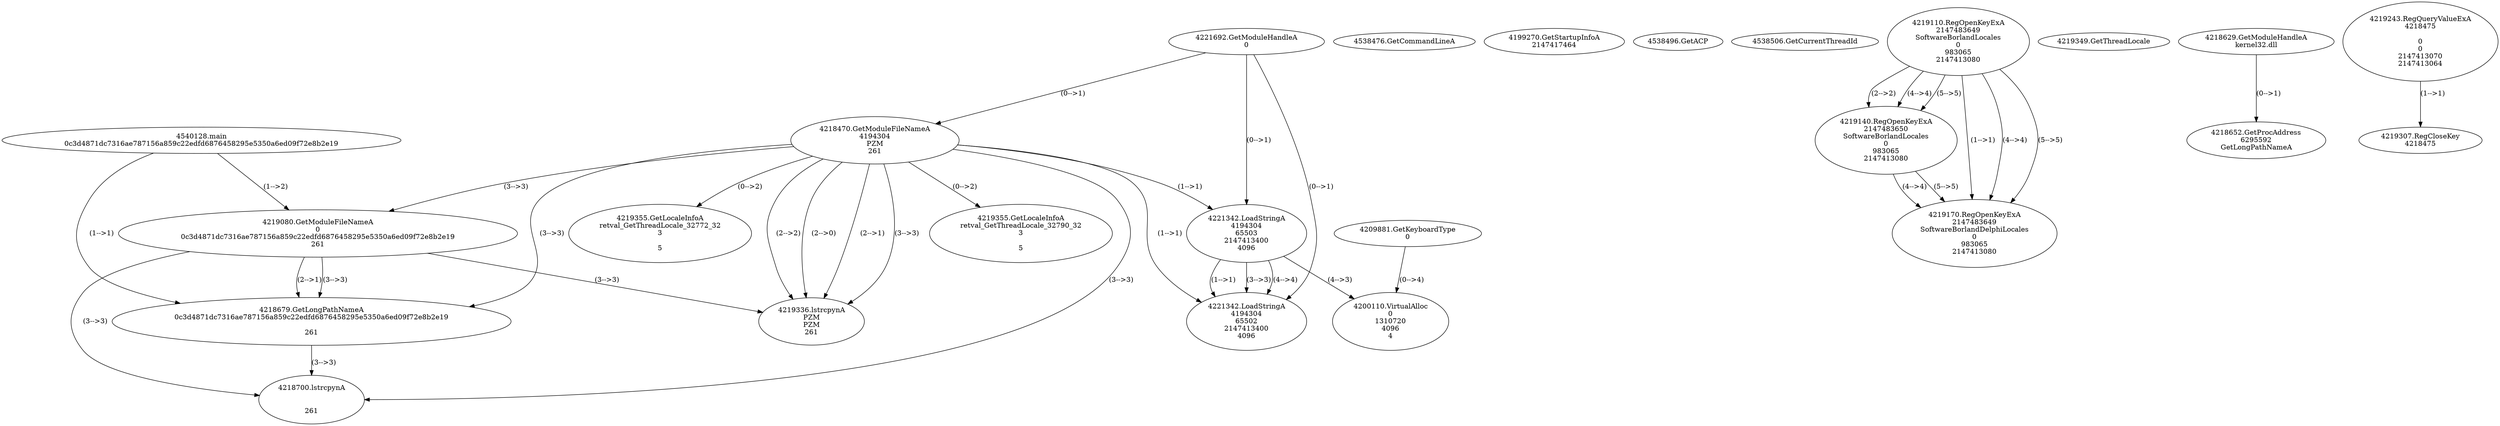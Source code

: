 // Global SCDG with merge call
digraph {
	0 [label="4540128.main
0c3d4871dc7316ae787156a859c22edfd6876458295e5350a6ed09f72e8b2e19"]
	1 [label="4221692.GetModuleHandleA
0"]
	2 [label="4209881.GetKeyboardType
0"]
	3 [label="4538476.GetCommandLineA
"]
	4 [label="4199270.GetStartupInfoA
2147417464"]
	5 [label="4538496.GetACP
"]
	6 [label="4538506.GetCurrentThreadId
"]
	7 [label="4218470.GetModuleFileNameA
4194304
PZM
261"]
	1 -> 7 [label="(0-->1)"]
	8 [label="4219080.GetModuleFileNameA
0
0c3d4871dc7316ae787156a859c22edfd6876458295e5350a6ed09f72e8b2e19
261"]
	0 -> 8 [label="(1-->2)"]
	7 -> 8 [label="(3-->3)"]
	9 [label="4219110.RegOpenKeyExA
2147483649
Software\Borland\Locales
0
983065
2147413080"]
	10 [label="4219140.RegOpenKeyExA
2147483650
Software\Borland\Locales
0
983065
2147413080"]
	9 -> 10 [label="(2-->2)"]
	9 -> 10 [label="(4-->4)"]
	9 -> 10 [label="(5-->5)"]
	11 [label="4219170.RegOpenKeyExA
2147483649
Software\Borland\Delphi\Locales
0
983065
2147413080"]
	9 -> 11 [label="(1-->1)"]
	9 -> 11 [label="(4-->4)"]
	10 -> 11 [label="(4-->4)"]
	9 -> 11 [label="(5-->5)"]
	10 -> 11 [label="(5-->5)"]
	12 [label="4219336.lstrcpynA
PZM
PZM
261"]
	7 -> 12 [label="(2-->1)"]
	7 -> 12 [label="(2-->2)"]
	7 -> 12 [label="(3-->3)"]
	8 -> 12 [label="(3-->3)"]
	7 -> 12 [label="(2-->0)"]
	13 [label="4219349.GetThreadLocale
"]
	14 [label="4219355.GetLocaleInfoA
retval_GetThreadLocale_32772_32
3

5"]
	7 -> 14 [label="(0-->2)"]
	15 [label="4221342.LoadStringA
4194304
65503
2147413400
4096"]
	1 -> 15 [label="(0-->1)"]
	7 -> 15 [label="(1-->1)"]
	16 [label="4200110.VirtualAlloc
0
1310720
4096
4"]
	15 -> 16 [label="(4-->3)"]
	2 -> 16 [label="(0-->4)"]
	17 [label="4221342.LoadStringA
4194304
65502
2147413400
4096"]
	1 -> 17 [label="(0-->1)"]
	7 -> 17 [label="(1-->1)"]
	15 -> 17 [label="(1-->1)"]
	15 -> 17 [label="(3-->3)"]
	15 -> 17 [label="(4-->4)"]
	18 [label="4218629.GetModuleHandleA
kernel32.dll"]
	19 [label="4218652.GetProcAddress
6295592
GetLongPathNameA"]
	18 -> 19 [label="(0-->1)"]
	20 [label="4218679.GetLongPathNameA
0c3d4871dc7316ae787156a859c22edfd6876458295e5350a6ed09f72e8b2e19

261"]
	0 -> 20 [label="(1-->1)"]
	8 -> 20 [label="(2-->1)"]
	7 -> 20 [label="(3-->3)"]
	8 -> 20 [label="(3-->3)"]
	21 [label="4218700.lstrcpynA


261"]
	7 -> 21 [label="(3-->3)"]
	8 -> 21 [label="(3-->3)"]
	20 -> 21 [label="(3-->3)"]
	22 [label="4219243.RegQueryValueExA
4218475

0
0
2147413070
2147413064"]
	23 [label="4219307.RegCloseKey
4218475"]
	22 -> 23 [label="(1-->1)"]
	24 [label="4219355.GetLocaleInfoA
retval_GetThreadLocale_32790_32
3

5"]
	7 -> 24 [label="(0-->2)"]
}
